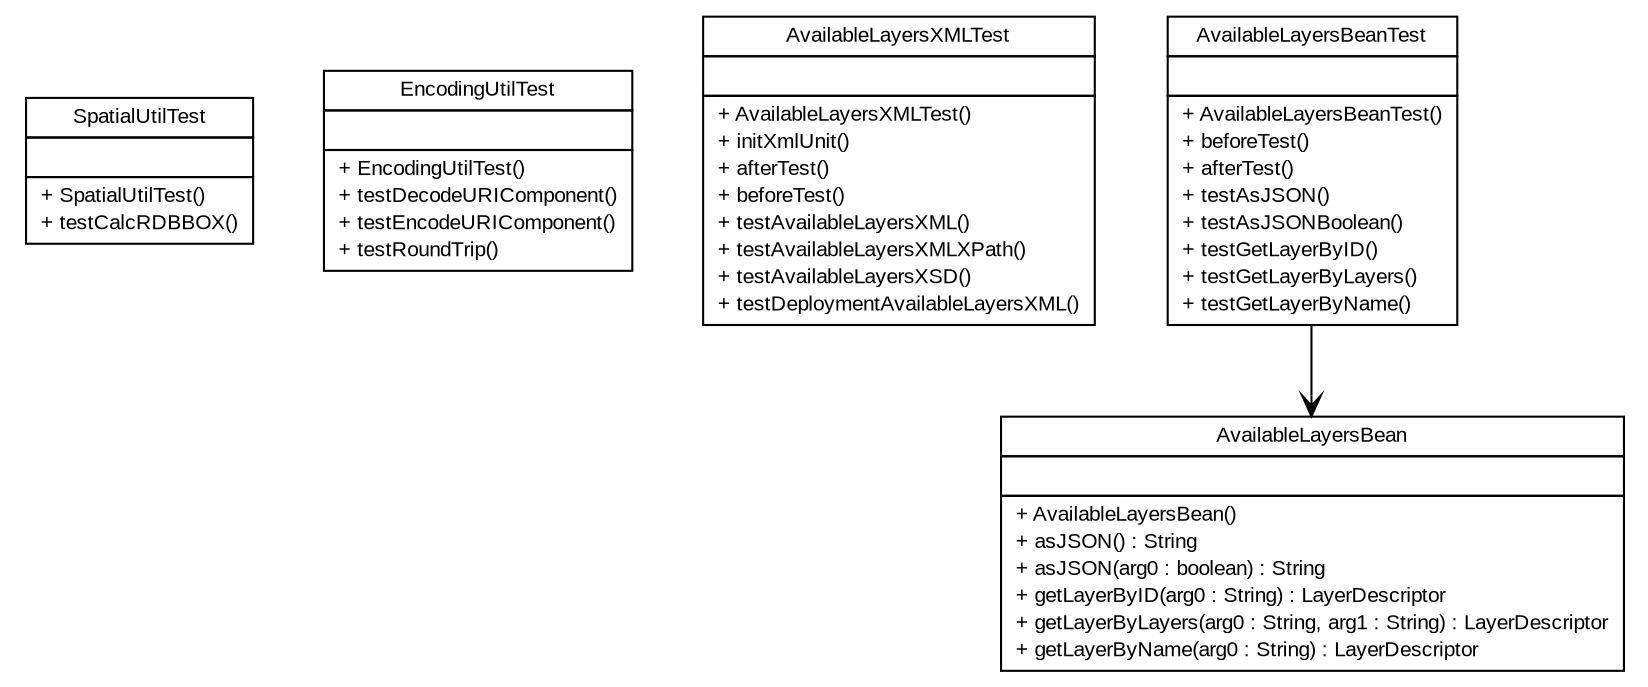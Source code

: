 #!/usr/local/bin/dot
#
# Class diagram 
# Generated by UMLGraph version R5_6 (http://www.umlgraph.org/)
#

digraph G {
	edge [fontname="arial",fontsize=10,labelfontname="arial",labelfontsize=10];
	node [fontname="arial",fontsize=10,shape=plaintext];
	nodesep=0.25;
	ranksep=0.5;
	// nl.mineleni.cbsviewer.util.SpatialUtilTest
	c115 [label=<<table title="nl.mineleni.cbsviewer.util.SpatialUtilTest" border="0" cellborder="1" cellspacing="0" cellpadding="2" port="p" href="./SpatialUtilTest.html">
		<tr><td><table border="0" cellspacing="0" cellpadding="1">
<tr><td align="center" balign="center"> SpatialUtilTest </td></tr>
		</table></td></tr>
		<tr><td><table border="0" cellspacing="0" cellpadding="1">
<tr><td align="left" balign="left">  </td></tr>
		</table></td></tr>
		<tr><td><table border="0" cellspacing="0" cellpadding="1">
<tr><td align="left" balign="left"> + SpatialUtilTest() </td></tr>
<tr><td align="left" balign="left"> + testCalcRDBBOX() </td></tr>
		</table></td></tr>
		</table>>, URL="./SpatialUtilTest.html", fontname="arial", fontcolor="black", fontsize=10.0];
	// nl.mineleni.cbsviewer.util.EncodingUtilTest
	c116 [label=<<table title="nl.mineleni.cbsviewer.util.EncodingUtilTest" border="0" cellborder="1" cellspacing="0" cellpadding="2" port="p" href="./EncodingUtilTest.html">
		<tr><td><table border="0" cellspacing="0" cellpadding="1">
<tr><td align="center" balign="center"> EncodingUtilTest </td></tr>
		</table></td></tr>
		<tr><td><table border="0" cellspacing="0" cellpadding="1">
<tr><td align="left" balign="left">  </td></tr>
		</table></td></tr>
		<tr><td><table border="0" cellspacing="0" cellpadding="1">
<tr><td align="left" balign="left"> + EncodingUtilTest() </td></tr>
<tr><td align="left" balign="left"> + testDecodeURIComponent() </td></tr>
<tr><td align="left" balign="left"> + testEncodeURIComponent() </td></tr>
<tr><td align="left" balign="left"> + testRoundTrip() </td></tr>
		</table></td></tr>
		</table>>, URL="./EncodingUtilTest.html", fontname="arial", fontcolor="black", fontsize=10.0];
	// nl.mineleni.cbsviewer.util.AvailableLayersXMLTest
	c117 [label=<<table title="nl.mineleni.cbsviewer.util.AvailableLayersXMLTest" border="0" cellborder="1" cellspacing="0" cellpadding="2" port="p" href="./AvailableLayersXMLTest.html">
		<tr><td><table border="0" cellspacing="0" cellpadding="1">
<tr><td align="center" balign="center"> AvailableLayersXMLTest </td></tr>
		</table></td></tr>
		<tr><td><table border="0" cellspacing="0" cellpadding="1">
<tr><td align="left" balign="left">  </td></tr>
		</table></td></tr>
		<tr><td><table border="0" cellspacing="0" cellpadding="1">
<tr><td align="left" balign="left"> + AvailableLayersXMLTest() </td></tr>
<tr><td align="left" balign="left"> + initXmlUnit() </td></tr>
<tr><td align="left" balign="left"> + afterTest() </td></tr>
<tr><td align="left" balign="left"> + beforeTest() </td></tr>
<tr><td align="left" balign="left"> + testAvailableLayersXML() </td></tr>
<tr><td align="left" balign="left"> + testAvailableLayersXMLXPath() </td></tr>
<tr><td align="left" balign="left"> + testAvailableLayersXSD() </td></tr>
<tr><td align="left" balign="left"> + testDeploymentAvailableLayersXML() </td></tr>
		</table></td></tr>
		</table>>, URL="./AvailableLayersXMLTest.html", fontname="arial", fontcolor="black", fontsize=10.0];
	// nl.mineleni.cbsviewer.util.AvailableLayersBeanTest
	c118 [label=<<table title="nl.mineleni.cbsviewer.util.AvailableLayersBeanTest" border="0" cellborder="1" cellspacing="0" cellpadding="2" port="p" href="./AvailableLayersBeanTest.html">
		<tr><td><table border="0" cellspacing="0" cellpadding="1">
<tr><td align="center" balign="center"> AvailableLayersBeanTest </td></tr>
		</table></td></tr>
		<tr><td><table border="0" cellspacing="0" cellpadding="1">
<tr><td align="left" balign="left">  </td></tr>
		</table></td></tr>
		<tr><td><table border="0" cellspacing="0" cellpadding="1">
<tr><td align="left" balign="left"> + AvailableLayersBeanTest() </td></tr>
<tr><td align="left" balign="left"> + beforeTest() </td></tr>
<tr><td align="left" balign="left"> + afterTest() </td></tr>
<tr><td align="left" balign="left"> + testAsJSON() </td></tr>
<tr><td align="left" balign="left"> + testAsJSONBoolean() </td></tr>
<tr><td align="left" balign="left"> + testGetLayerByID() </td></tr>
<tr><td align="left" balign="left"> + testGetLayerByLayers() </td></tr>
<tr><td align="left" balign="left"> + testGetLayerByName() </td></tr>
		</table></td></tr>
		</table>>, URL="./AvailableLayersBeanTest.html", fontname="arial", fontcolor="black", fontsize=10.0];
	// nl.mineleni.cbsviewer.util.AvailableLayersBeanTest NAVASSOC nl.mineleni.cbsviewer.util.AvailableLayersBean
	c118:p -> c122:p [taillabel="", label="", headlabel="", fontname="arial", fontcolor="black", fontsize=10.0, color="black", arrowhead=open];
	// nl.mineleni.cbsviewer.util.AvailableLayersBean
	c122 [label=<<table title="nl.mineleni.cbsviewer.util.AvailableLayersBean" border="0" cellborder="1" cellspacing="0" cellpadding="2" port="p">
		<tr><td><table border="0" cellspacing="0" cellpadding="1">
<tr><td align="center" balign="center"> AvailableLayersBean </td></tr>
		</table></td></tr>
		<tr><td><table border="0" cellspacing="0" cellpadding="1">
<tr><td align="left" balign="left">  </td></tr>
		</table></td></tr>
		<tr><td><table border="0" cellspacing="0" cellpadding="1">
<tr><td align="left" balign="left"> + AvailableLayersBean() </td></tr>
<tr><td align="left" balign="left"> + asJSON() : String </td></tr>
<tr><td align="left" balign="left"> + asJSON(arg0 : boolean) : String </td></tr>
<tr><td align="left" balign="left"> + getLayerByID(arg0 : String) : LayerDescriptor </td></tr>
<tr><td align="left" balign="left"> + getLayerByLayers(arg0 : String, arg1 : String) : LayerDescriptor </td></tr>
<tr><td align="left" balign="left"> + getLayerByName(arg0 : String) : LayerDescriptor </td></tr>
		</table></td></tr>
		</table>>, URL="null", fontname="arial", fontcolor="black", fontsize=10.0];
}

